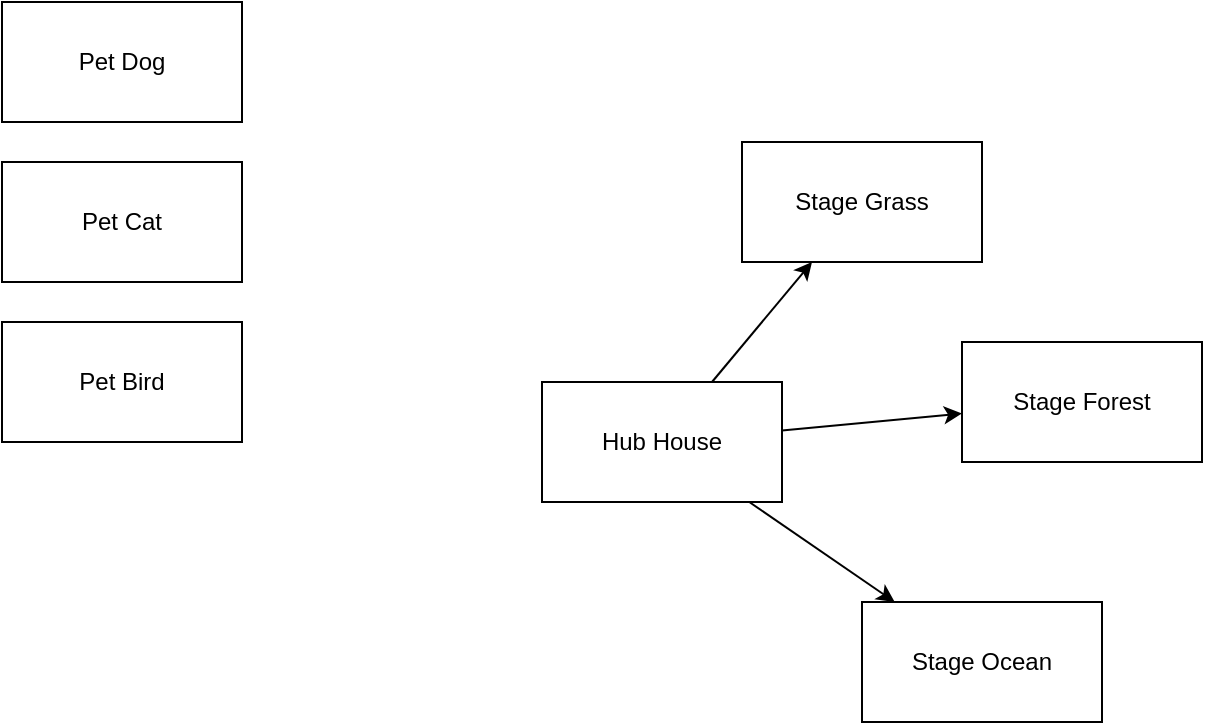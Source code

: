 <mxfile version="20.7.4" type="device"><diagram id="KSp-zHSpNyN5fyCeCtnM" name="Page-1"><mxGraphModel dx="1418" dy="828" grid="1" gridSize="10" guides="1" tooltips="1" connect="1" arrows="1" fold="1" page="1" pageScale="1" pageWidth="850" pageHeight="1100" math="0" shadow="0"><root><mxCell id="0"/><mxCell id="1" parent="0"/><mxCell id="zrrHKZSmiU1OWcvKMEim-8" style="rounded=0;orthogonalLoop=1;jettySize=auto;html=1;" edge="1" parent="1" source="zrrHKZSmiU1OWcvKMEim-1" target="zrrHKZSmiU1OWcvKMEim-2"><mxGeometry relative="1" as="geometry"/></mxCell><mxCell id="zrrHKZSmiU1OWcvKMEim-9" style="edgeStyle=none;rounded=0;orthogonalLoop=1;jettySize=auto;html=1;" edge="1" parent="1" source="zrrHKZSmiU1OWcvKMEim-1" target="zrrHKZSmiU1OWcvKMEim-3"><mxGeometry relative="1" as="geometry"/></mxCell><mxCell id="zrrHKZSmiU1OWcvKMEim-10" style="edgeStyle=none;rounded=0;orthogonalLoop=1;jettySize=auto;html=1;" edge="1" parent="1" source="zrrHKZSmiU1OWcvKMEim-1" target="zrrHKZSmiU1OWcvKMEim-4"><mxGeometry relative="1" as="geometry"/></mxCell><mxCell id="zrrHKZSmiU1OWcvKMEim-1" value="Hub House" style="rounded=0;whiteSpace=wrap;html=1;" vertex="1" parent="1"><mxGeometry x="330" y="310" width="120" height="60" as="geometry"/></mxCell><mxCell id="zrrHKZSmiU1OWcvKMEim-2" value="Stage Grass" style="rounded=0;whiteSpace=wrap;html=1;" vertex="1" parent="1"><mxGeometry x="430" y="190" width="120" height="60" as="geometry"/></mxCell><mxCell id="zrrHKZSmiU1OWcvKMEim-3" value="Stage Forest" style="rounded=0;whiteSpace=wrap;html=1;" vertex="1" parent="1"><mxGeometry x="540" y="290" width="120" height="60" as="geometry"/></mxCell><mxCell id="zrrHKZSmiU1OWcvKMEim-4" value="Stage Ocean" style="rounded=0;whiteSpace=wrap;html=1;" vertex="1" parent="1"><mxGeometry x="490" y="420" width="120" height="60" as="geometry"/></mxCell><mxCell id="zrrHKZSmiU1OWcvKMEim-5" value="Pet Dog" style="rounded=0;whiteSpace=wrap;html=1;" vertex="1" parent="1"><mxGeometry x="60" y="120" width="120" height="60" as="geometry"/></mxCell><mxCell id="zrrHKZSmiU1OWcvKMEim-6" value="Pet Cat" style="rounded=0;whiteSpace=wrap;html=1;" vertex="1" parent="1"><mxGeometry x="60" y="200" width="120" height="60" as="geometry"/></mxCell><mxCell id="zrrHKZSmiU1OWcvKMEim-7" value="Pet Bird" style="rounded=0;whiteSpace=wrap;html=1;" vertex="1" parent="1"><mxGeometry x="60" y="280" width="120" height="60" as="geometry"/></mxCell></root></mxGraphModel></diagram></mxfile>